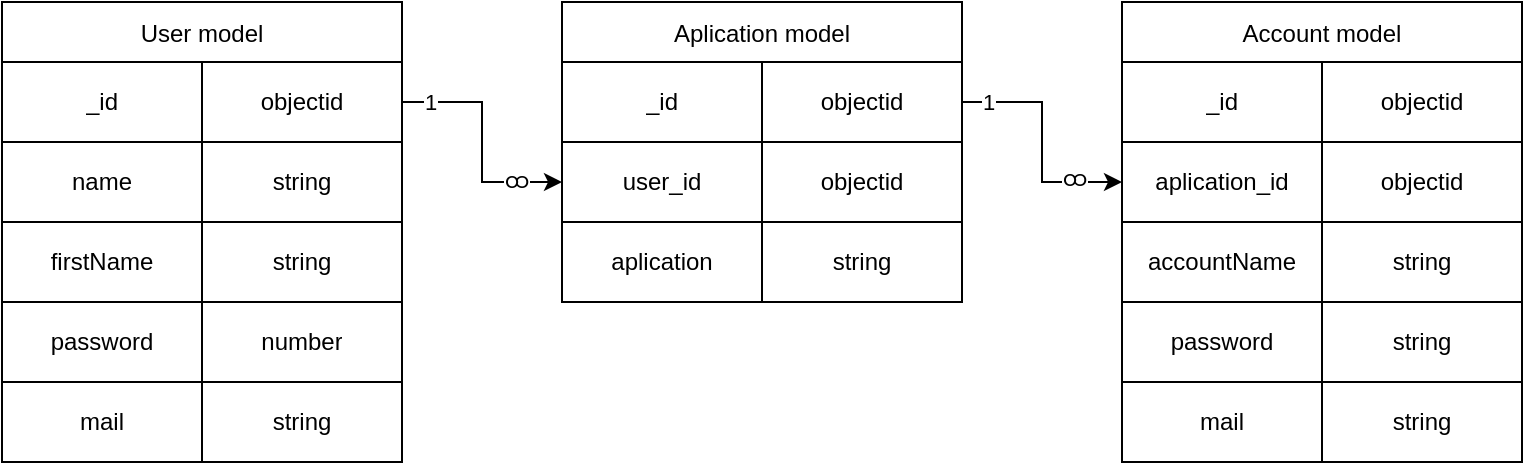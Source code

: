 <mxfile version="22.0.8" type="github">
  <diagram name="Страница — 1" id="84EPI8VDOX1tb_2qG5Dq">
    <mxGraphModel dx="1155" dy="648" grid="1" gridSize="10" guides="1" tooltips="1" connect="1" arrows="1" fold="1" page="1" pageScale="1" pageWidth="827" pageHeight="1169" math="0" shadow="0">
      <root>
        <mxCell id="0" />
        <mxCell id="1" parent="0" />
        <mxCell id="KL6WQXuAZyrS7dxpbrnG-18" value="User model" style="shape=table;startSize=30;container=1;collapsible=0;childLayout=tableLayout;" vertex="1" parent="1">
          <mxGeometry x="40" y="200" width="200" height="230" as="geometry" />
        </mxCell>
        <mxCell id="KL6WQXuAZyrS7dxpbrnG-19" value="" style="shape=tableRow;horizontal=0;startSize=0;swimlaneHead=0;swimlaneBody=0;strokeColor=inherit;top=0;left=0;bottom=0;right=0;collapsible=0;dropTarget=0;fillColor=none;points=[[0,0.5],[1,0.5]];portConstraint=eastwest;" vertex="1" parent="KL6WQXuAZyrS7dxpbrnG-18">
          <mxGeometry y="30" width="200" height="40" as="geometry" />
        </mxCell>
        <mxCell id="KL6WQXuAZyrS7dxpbrnG-20" value="_id" style="shape=partialRectangle;html=1;whiteSpace=wrap;connectable=0;strokeColor=inherit;overflow=hidden;fillColor=none;top=0;left=0;bottom=0;right=0;pointerEvents=1;" vertex="1" parent="KL6WQXuAZyrS7dxpbrnG-19">
          <mxGeometry width="100" height="40" as="geometry">
            <mxRectangle width="100" height="40" as="alternateBounds" />
          </mxGeometry>
        </mxCell>
        <mxCell id="KL6WQXuAZyrS7dxpbrnG-21" value="objectid" style="shape=partialRectangle;html=1;whiteSpace=wrap;connectable=0;strokeColor=inherit;overflow=hidden;fillColor=none;top=0;left=0;bottom=0;right=0;pointerEvents=1;" vertex="1" parent="KL6WQXuAZyrS7dxpbrnG-19">
          <mxGeometry x="100" width="100" height="40" as="geometry">
            <mxRectangle width="100" height="40" as="alternateBounds" />
          </mxGeometry>
        </mxCell>
        <mxCell id="KL6WQXuAZyrS7dxpbrnG-22" value="" style="shape=tableRow;horizontal=0;startSize=0;swimlaneHead=0;swimlaneBody=0;strokeColor=inherit;top=0;left=0;bottom=0;right=0;collapsible=0;dropTarget=0;fillColor=none;points=[[0,0.5],[1,0.5]];portConstraint=eastwest;" vertex="1" parent="KL6WQXuAZyrS7dxpbrnG-18">
          <mxGeometry y="70" width="200" height="40" as="geometry" />
        </mxCell>
        <mxCell id="KL6WQXuAZyrS7dxpbrnG-23" value="name" style="shape=partialRectangle;html=1;whiteSpace=wrap;connectable=0;strokeColor=inherit;overflow=hidden;fillColor=none;top=0;left=0;bottom=0;right=0;pointerEvents=1;" vertex="1" parent="KL6WQXuAZyrS7dxpbrnG-22">
          <mxGeometry width="100" height="40" as="geometry">
            <mxRectangle width="100" height="40" as="alternateBounds" />
          </mxGeometry>
        </mxCell>
        <mxCell id="KL6WQXuAZyrS7dxpbrnG-24" value="string" style="shape=partialRectangle;html=1;whiteSpace=wrap;connectable=0;strokeColor=inherit;overflow=hidden;fillColor=none;top=0;left=0;bottom=0;right=0;pointerEvents=1;" vertex="1" parent="KL6WQXuAZyrS7dxpbrnG-22">
          <mxGeometry x="100" width="100" height="40" as="geometry">
            <mxRectangle width="100" height="40" as="alternateBounds" />
          </mxGeometry>
        </mxCell>
        <mxCell id="KL6WQXuAZyrS7dxpbrnG-25" value="" style="shape=tableRow;horizontal=0;startSize=0;swimlaneHead=0;swimlaneBody=0;strokeColor=inherit;top=0;left=0;bottom=0;right=0;collapsible=0;dropTarget=0;fillColor=none;points=[[0,0.5],[1,0.5]];portConstraint=eastwest;" vertex="1" parent="KL6WQXuAZyrS7dxpbrnG-18">
          <mxGeometry y="110" width="200" height="40" as="geometry" />
        </mxCell>
        <mxCell id="KL6WQXuAZyrS7dxpbrnG-26" value="firstName" style="shape=partialRectangle;html=1;whiteSpace=wrap;connectable=0;strokeColor=inherit;overflow=hidden;fillColor=none;top=0;left=0;bottom=0;right=0;pointerEvents=1;" vertex="1" parent="KL6WQXuAZyrS7dxpbrnG-25">
          <mxGeometry width="100" height="40" as="geometry">
            <mxRectangle width="100" height="40" as="alternateBounds" />
          </mxGeometry>
        </mxCell>
        <mxCell id="KL6WQXuAZyrS7dxpbrnG-27" value="string" style="shape=partialRectangle;html=1;whiteSpace=wrap;connectable=0;strokeColor=inherit;overflow=hidden;fillColor=none;top=0;left=0;bottom=0;right=0;pointerEvents=1;" vertex="1" parent="KL6WQXuAZyrS7dxpbrnG-25">
          <mxGeometry x="100" width="100" height="40" as="geometry">
            <mxRectangle width="100" height="40" as="alternateBounds" />
          </mxGeometry>
        </mxCell>
        <mxCell id="KL6WQXuAZyrS7dxpbrnG-28" value="" style="shape=tableRow;horizontal=0;startSize=0;swimlaneHead=0;swimlaneBody=0;strokeColor=inherit;top=0;left=0;bottom=0;right=0;collapsible=0;dropTarget=0;fillColor=none;points=[[0,0.5],[1,0.5]];portConstraint=eastwest;" vertex="1" parent="KL6WQXuAZyrS7dxpbrnG-18">
          <mxGeometry y="150" width="200" height="40" as="geometry" />
        </mxCell>
        <mxCell id="KL6WQXuAZyrS7dxpbrnG-29" value="password" style="shape=partialRectangle;html=1;whiteSpace=wrap;connectable=0;strokeColor=inherit;overflow=hidden;fillColor=none;top=0;left=0;bottom=0;right=0;pointerEvents=1;" vertex="1" parent="KL6WQXuAZyrS7dxpbrnG-28">
          <mxGeometry width="100" height="40" as="geometry">
            <mxRectangle width="100" height="40" as="alternateBounds" />
          </mxGeometry>
        </mxCell>
        <mxCell id="KL6WQXuAZyrS7dxpbrnG-30" value="number" style="shape=partialRectangle;html=1;whiteSpace=wrap;connectable=0;strokeColor=inherit;overflow=hidden;fillColor=none;top=0;left=0;bottom=0;right=0;pointerEvents=1;" vertex="1" parent="KL6WQXuAZyrS7dxpbrnG-28">
          <mxGeometry x="100" width="100" height="40" as="geometry">
            <mxRectangle width="100" height="40" as="alternateBounds" />
          </mxGeometry>
        </mxCell>
        <mxCell id="KL6WQXuAZyrS7dxpbrnG-31" value="" style="shape=tableRow;horizontal=0;startSize=0;swimlaneHead=0;swimlaneBody=0;strokeColor=inherit;top=0;left=0;bottom=0;right=0;collapsible=0;dropTarget=0;fillColor=none;points=[[0,0.5],[1,0.5]];portConstraint=eastwest;" vertex="1" parent="KL6WQXuAZyrS7dxpbrnG-18">
          <mxGeometry y="190" width="200" height="40" as="geometry" />
        </mxCell>
        <mxCell id="KL6WQXuAZyrS7dxpbrnG-32" value="mail" style="shape=partialRectangle;html=1;whiteSpace=wrap;connectable=0;strokeColor=inherit;overflow=hidden;fillColor=none;top=0;left=0;bottom=0;right=0;pointerEvents=1;" vertex="1" parent="KL6WQXuAZyrS7dxpbrnG-31">
          <mxGeometry width="100" height="40" as="geometry">
            <mxRectangle width="100" height="40" as="alternateBounds" />
          </mxGeometry>
        </mxCell>
        <mxCell id="KL6WQXuAZyrS7dxpbrnG-33" value="string" style="shape=partialRectangle;html=1;whiteSpace=wrap;connectable=0;strokeColor=inherit;overflow=hidden;fillColor=none;top=0;left=0;bottom=0;right=0;pointerEvents=1;" vertex="1" parent="KL6WQXuAZyrS7dxpbrnG-31">
          <mxGeometry x="100" width="100" height="40" as="geometry">
            <mxRectangle width="100" height="40" as="alternateBounds" />
          </mxGeometry>
        </mxCell>
        <mxCell id="KL6WQXuAZyrS7dxpbrnG-34" value="Aplication model" style="shape=table;startSize=30;container=1;collapsible=0;childLayout=tableLayout;" vertex="1" parent="1">
          <mxGeometry x="320" y="200" width="200" height="150" as="geometry" />
        </mxCell>
        <mxCell id="KL6WQXuAZyrS7dxpbrnG-35" value="" style="shape=tableRow;horizontal=0;startSize=0;swimlaneHead=0;swimlaneBody=0;strokeColor=inherit;top=0;left=0;bottom=0;right=0;collapsible=0;dropTarget=0;fillColor=none;points=[[0,0.5],[1,0.5]];portConstraint=eastwest;" vertex="1" parent="KL6WQXuAZyrS7dxpbrnG-34">
          <mxGeometry y="30" width="200" height="40" as="geometry" />
        </mxCell>
        <mxCell id="KL6WQXuAZyrS7dxpbrnG-36" value="_id" style="shape=partialRectangle;html=1;whiteSpace=wrap;connectable=0;strokeColor=inherit;overflow=hidden;fillColor=none;top=0;left=0;bottom=0;right=0;pointerEvents=1;" vertex="1" parent="KL6WQXuAZyrS7dxpbrnG-35">
          <mxGeometry width="100" height="40" as="geometry">
            <mxRectangle width="100" height="40" as="alternateBounds" />
          </mxGeometry>
        </mxCell>
        <mxCell id="KL6WQXuAZyrS7dxpbrnG-37" value="objectid" style="shape=partialRectangle;html=1;whiteSpace=wrap;connectable=0;strokeColor=inherit;overflow=hidden;fillColor=none;top=0;left=0;bottom=0;right=0;pointerEvents=1;" vertex="1" parent="KL6WQXuAZyrS7dxpbrnG-35">
          <mxGeometry x="100" width="100" height="40" as="geometry">
            <mxRectangle width="100" height="40" as="alternateBounds" />
          </mxGeometry>
        </mxCell>
        <mxCell id="KL6WQXuAZyrS7dxpbrnG-38" value="" style="shape=tableRow;horizontal=0;startSize=0;swimlaneHead=0;swimlaneBody=0;strokeColor=inherit;top=0;left=0;bottom=0;right=0;collapsible=0;dropTarget=0;fillColor=none;points=[[0,0.5],[1,0.5]];portConstraint=eastwest;" vertex="1" parent="KL6WQXuAZyrS7dxpbrnG-34">
          <mxGeometry y="70" width="200" height="40" as="geometry" />
        </mxCell>
        <mxCell id="KL6WQXuAZyrS7dxpbrnG-39" value="user_id" style="shape=partialRectangle;html=1;whiteSpace=wrap;connectable=0;strokeColor=inherit;overflow=hidden;fillColor=none;top=0;left=0;bottom=0;right=0;pointerEvents=1;" vertex="1" parent="KL6WQXuAZyrS7dxpbrnG-38">
          <mxGeometry width="100" height="40" as="geometry">
            <mxRectangle width="100" height="40" as="alternateBounds" />
          </mxGeometry>
        </mxCell>
        <mxCell id="KL6WQXuAZyrS7dxpbrnG-40" value="objectid" style="shape=partialRectangle;html=1;whiteSpace=wrap;connectable=0;strokeColor=inherit;overflow=hidden;fillColor=none;top=0;left=0;bottom=0;right=0;pointerEvents=1;" vertex="1" parent="KL6WQXuAZyrS7dxpbrnG-38">
          <mxGeometry x="100" width="100" height="40" as="geometry">
            <mxRectangle width="100" height="40" as="alternateBounds" />
          </mxGeometry>
        </mxCell>
        <mxCell id="KL6WQXuAZyrS7dxpbrnG-41" value="" style="shape=tableRow;horizontal=0;startSize=0;swimlaneHead=0;swimlaneBody=0;strokeColor=inherit;top=0;left=0;bottom=0;right=0;collapsible=0;dropTarget=0;fillColor=none;points=[[0,0.5],[1,0.5]];portConstraint=eastwest;" vertex="1" parent="KL6WQXuAZyrS7dxpbrnG-34">
          <mxGeometry y="110" width="200" height="40" as="geometry" />
        </mxCell>
        <mxCell id="KL6WQXuAZyrS7dxpbrnG-42" value="aplication" style="shape=partialRectangle;html=1;whiteSpace=wrap;connectable=0;strokeColor=inherit;overflow=hidden;fillColor=none;top=0;left=0;bottom=0;right=0;pointerEvents=1;" vertex="1" parent="KL6WQXuAZyrS7dxpbrnG-41">
          <mxGeometry width="100" height="40" as="geometry">
            <mxRectangle width="100" height="40" as="alternateBounds" />
          </mxGeometry>
        </mxCell>
        <mxCell id="KL6WQXuAZyrS7dxpbrnG-43" value="string" style="shape=partialRectangle;html=1;whiteSpace=wrap;connectable=0;strokeColor=inherit;overflow=hidden;fillColor=none;top=0;left=0;bottom=0;right=0;pointerEvents=1;" vertex="1" parent="KL6WQXuAZyrS7dxpbrnG-41">
          <mxGeometry x="100" width="100" height="40" as="geometry">
            <mxRectangle width="100" height="40" as="alternateBounds" />
          </mxGeometry>
        </mxCell>
        <mxCell id="KL6WQXuAZyrS7dxpbrnG-47" style="edgeStyle=orthogonalEdgeStyle;rounded=0;orthogonalLoop=1;jettySize=auto;html=1;" edge="1" parent="1" source="KL6WQXuAZyrS7dxpbrnG-19" target="KL6WQXuAZyrS7dxpbrnG-38">
          <mxGeometry relative="1" as="geometry" />
        </mxCell>
        <mxCell id="KL6WQXuAZyrS7dxpbrnG-80" value="1" style="edgeLabel;html=1;align=center;verticalAlign=middle;resizable=0;points=[];" vertex="1" connectable="0" parent="KL6WQXuAZyrS7dxpbrnG-47">
          <mxGeometry x="-0.778" relative="1" as="geometry">
            <mxPoint as="offset" />
          </mxGeometry>
        </mxCell>
        <mxCell id="KL6WQXuAZyrS7dxpbrnG-81" value="ထ" style="edgeLabel;html=1;align=center;verticalAlign=middle;resizable=0;points=[];" vertex="1" connectable="0" parent="KL6WQXuAZyrS7dxpbrnG-47">
          <mxGeometry x="0.664" y="1" relative="1" as="geometry">
            <mxPoint x="-3" as="offset" />
          </mxGeometry>
        </mxCell>
        <mxCell id="KL6WQXuAZyrS7dxpbrnG-61" value="Account model" style="shape=table;startSize=30;container=1;collapsible=0;childLayout=tableLayout;" vertex="1" parent="1">
          <mxGeometry x="600" y="200" width="200" height="230" as="geometry" />
        </mxCell>
        <mxCell id="KL6WQXuAZyrS7dxpbrnG-62" value="" style="shape=tableRow;horizontal=0;startSize=0;swimlaneHead=0;swimlaneBody=0;strokeColor=inherit;top=0;left=0;bottom=0;right=0;collapsible=0;dropTarget=0;fillColor=none;points=[[0,0.5],[1,0.5]];portConstraint=eastwest;" vertex="1" parent="KL6WQXuAZyrS7dxpbrnG-61">
          <mxGeometry y="30" width="200" height="40" as="geometry" />
        </mxCell>
        <mxCell id="KL6WQXuAZyrS7dxpbrnG-63" value="_id" style="shape=partialRectangle;html=1;whiteSpace=wrap;connectable=0;strokeColor=inherit;overflow=hidden;fillColor=none;top=0;left=0;bottom=0;right=0;pointerEvents=1;" vertex="1" parent="KL6WQXuAZyrS7dxpbrnG-62">
          <mxGeometry width="100" height="40" as="geometry">
            <mxRectangle width="100" height="40" as="alternateBounds" />
          </mxGeometry>
        </mxCell>
        <mxCell id="KL6WQXuAZyrS7dxpbrnG-64" value="objectid" style="shape=partialRectangle;html=1;whiteSpace=wrap;connectable=0;strokeColor=inherit;overflow=hidden;fillColor=none;top=0;left=0;bottom=0;right=0;pointerEvents=1;" vertex="1" parent="KL6WQXuAZyrS7dxpbrnG-62">
          <mxGeometry x="100" width="100" height="40" as="geometry">
            <mxRectangle width="100" height="40" as="alternateBounds" />
          </mxGeometry>
        </mxCell>
        <mxCell id="KL6WQXuAZyrS7dxpbrnG-65" value="" style="shape=tableRow;horizontal=0;startSize=0;swimlaneHead=0;swimlaneBody=0;strokeColor=inherit;top=0;left=0;bottom=0;right=0;collapsible=0;dropTarget=0;fillColor=none;points=[[0,0.5],[1,0.5]];portConstraint=eastwest;" vertex="1" parent="KL6WQXuAZyrS7dxpbrnG-61">
          <mxGeometry y="70" width="200" height="40" as="geometry" />
        </mxCell>
        <mxCell id="KL6WQXuAZyrS7dxpbrnG-66" value="aplication_id" style="shape=partialRectangle;html=1;whiteSpace=wrap;connectable=0;strokeColor=inherit;overflow=hidden;fillColor=none;top=0;left=0;bottom=0;right=0;pointerEvents=1;" vertex="1" parent="KL6WQXuAZyrS7dxpbrnG-65">
          <mxGeometry width="100" height="40" as="geometry">
            <mxRectangle width="100" height="40" as="alternateBounds" />
          </mxGeometry>
        </mxCell>
        <mxCell id="KL6WQXuAZyrS7dxpbrnG-67" value="objectid" style="shape=partialRectangle;html=1;whiteSpace=wrap;connectable=0;strokeColor=inherit;overflow=hidden;fillColor=none;top=0;left=0;bottom=0;right=0;pointerEvents=1;" vertex="1" parent="KL6WQXuAZyrS7dxpbrnG-65">
          <mxGeometry x="100" width="100" height="40" as="geometry">
            <mxRectangle width="100" height="40" as="alternateBounds" />
          </mxGeometry>
        </mxCell>
        <mxCell id="KL6WQXuAZyrS7dxpbrnG-68" value="" style="shape=tableRow;horizontal=0;startSize=0;swimlaneHead=0;swimlaneBody=0;strokeColor=inherit;top=0;left=0;bottom=0;right=0;collapsible=0;dropTarget=0;fillColor=none;points=[[0,0.5],[1,0.5]];portConstraint=eastwest;" vertex="1" parent="KL6WQXuAZyrS7dxpbrnG-61">
          <mxGeometry y="110" width="200" height="40" as="geometry" />
        </mxCell>
        <mxCell id="KL6WQXuAZyrS7dxpbrnG-69" value="accountName" style="shape=partialRectangle;html=1;whiteSpace=wrap;connectable=0;strokeColor=inherit;overflow=hidden;fillColor=none;top=0;left=0;bottom=0;right=0;pointerEvents=1;" vertex="1" parent="KL6WQXuAZyrS7dxpbrnG-68">
          <mxGeometry width="100" height="40" as="geometry">
            <mxRectangle width="100" height="40" as="alternateBounds" />
          </mxGeometry>
        </mxCell>
        <mxCell id="KL6WQXuAZyrS7dxpbrnG-70" value="string" style="shape=partialRectangle;html=1;whiteSpace=wrap;connectable=0;strokeColor=inherit;overflow=hidden;fillColor=none;top=0;left=0;bottom=0;right=0;pointerEvents=1;" vertex="1" parent="KL6WQXuAZyrS7dxpbrnG-68">
          <mxGeometry x="100" width="100" height="40" as="geometry">
            <mxRectangle width="100" height="40" as="alternateBounds" />
          </mxGeometry>
        </mxCell>
        <mxCell id="KL6WQXuAZyrS7dxpbrnG-71" value="" style="shape=tableRow;horizontal=0;startSize=0;swimlaneHead=0;swimlaneBody=0;strokeColor=inherit;top=0;left=0;bottom=0;right=0;collapsible=0;dropTarget=0;fillColor=none;points=[[0,0.5],[1,0.5]];portConstraint=eastwest;" vertex="1" parent="KL6WQXuAZyrS7dxpbrnG-61">
          <mxGeometry y="150" width="200" height="40" as="geometry" />
        </mxCell>
        <mxCell id="KL6WQXuAZyrS7dxpbrnG-72" value="password" style="shape=partialRectangle;html=1;whiteSpace=wrap;connectable=0;strokeColor=inherit;overflow=hidden;fillColor=none;top=0;left=0;bottom=0;right=0;pointerEvents=1;" vertex="1" parent="KL6WQXuAZyrS7dxpbrnG-71">
          <mxGeometry width="100" height="40" as="geometry">
            <mxRectangle width="100" height="40" as="alternateBounds" />
          </mxGeometry>
        </mxCell>
        <mxCell id="KL6WQXuAZyrS7dxpbrnG-73" value="string" style="shape=partialRectangle;html=1;whiteSpace=wrap;connectable=0;strokeColor=inherit;overflow=hidden;fillColor=none;top=0;left=0;bottom=0;right=0;pointerEvents=1;" vertex="1" parent="KL6WQXuAZyrS7dxpbrnG-71">
          <mxGeometry x="100" width="100" height="40" as="geometry">
            <mxRectangle width="100" height="40" as="alternateBounds" />
          </mxGeometry>
        </mxCell>
        <mxCell id="KL6WQXuAZyrS7dxpbrnG-74" value="" style="shape=tableRow;horizontal=0;startSize=0;swimlaneHead=0;swimlaneBody=0;strokeColor=inherit;top=0;left=0;bottom=0;right=0;collapsible=0;dropTarget=0;fillColor=none;points=[[0,0.5],[1,0.5]];portConstraint=eastwest;" vertex="1" parent="KL6WQXuAZyrS7dxpbrnG-61">
          <mxGeometry y="190" width="200" height="40" as="geometry" />
        </mxCell>
        <mxCell id="KL6WQXuAZyrS7dxpbrnG-75" value="mail" style="shape=partialRectangle;html=1;whiteSpace=wrap;connectable=0;strokeColor=inherit;overflow=hidden;fillColor=none;top=0;left=0;bottom=0;right=0;pointerEvents=1;" vertex="1" parent="KL6WQXuAZyrS7dxpbrnG-74">
          <mxGeometry width="100" height="40" as="geometry">
            <mxRectangle width="100" height="40" as="alternateBounds" />
          </mxGeometry>
        </mxCell>
        <mxCell id="KL6WQXuAZyrS7dxpbrnG-76" value="string" style="shape=partialRectangle;html=1;whiteSpace=wrap;connectable=0;strokeColor=inherit;overflow=hidden;fillColor=none;top=0;left=0;bottom=0;right=0;pointerEvents=1;" vertex="1" parent="KL6WQXuAZyrS7dxpbrnG-74">
          <mxGeometry x="100" width="100" height="40" as="geometry">
            <mxRectangle width="100" height="40" as="alternateBounds" />
          </mxGeometry>
        </mxCell>
        <mxCell id="KL6WQXuAZyrS7dxpbrnG-82" style="edgeStyle=orthogonalEdgeStyle;rounded=0;orthogonalLoop=1;jettySize=auto;html=1;" edge="1" parent="1" source="KL6WQXuAZyrS7dxpbrnG-35" target="KL6WQXuAZyrS7dxpbrnG-65">
          <mxGeometry relative="1" as="geometry" />
        </mxCell>
        <mxCell id="KL6WQXuAZyrS7dxpbrnG-83" value="1" style="edgeLabel;html=1;align=center;verticalAlign=middle;resizable=0;points=[];" vertex="1" connectable="0" parent="KL6WQXuAZyrS7dxpbrnG-82">
          <mxGeometry x="-0.666" relative="1" as="geometry">
            <mxPoint x="-7" as="offset" />
          </mxGeometry>
        </mxCell>
        <mxCell id="KL6WQXuAZyrS7dxpbrnG-84" value="ထ" style="edgeLabel;html=1;align=center;verticalAlign=middle;resizable=0;points=[];" vertex="1" connectable="0" parent="KL6WQXuAZyrS7dxpbrnG-82">
          <mxGeometry x="0.618" y="2" relative="1" as="geometry">
            <mxPoint x="-1" as="offset" />
          </mxGeometry>
        </mxCell>
      </root>
    </mxGraphModel>
  </diagram>
</mxfile>
